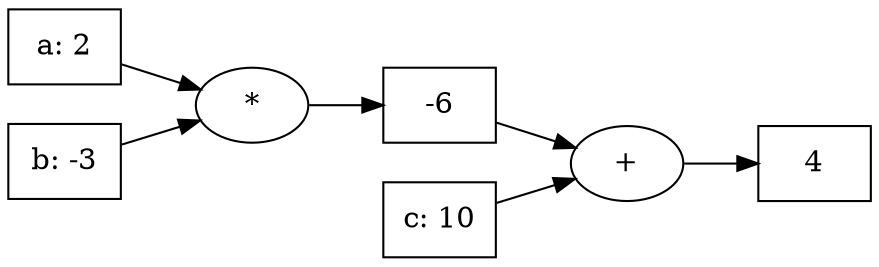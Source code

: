 digraph {
graph [rankdir=LR]
  "140737458405904" [label=" 4" shape=record]
  "140737458405904+" [label="+"]
  "140737458405904+" -> "140737458405904"
  "94612678834704" -> "140737458405904+"
  "94612678834784" -> "140737458405904+"
  "94612678834784" [label="c: 10" shape=record]
  "94612678834704" [label=" -6" shape=record]
  "94612678834704*" [label="*"]
  "94612678834704*" -> "94612678834704"
  "94612678834592" -> "94612678834704*"
  "94612678845952" -> "94612678834704*"
  "94612678845952" [label="b: -3" shape=record]
  "94612678834592" [label="a: 2" shape=record]
}
